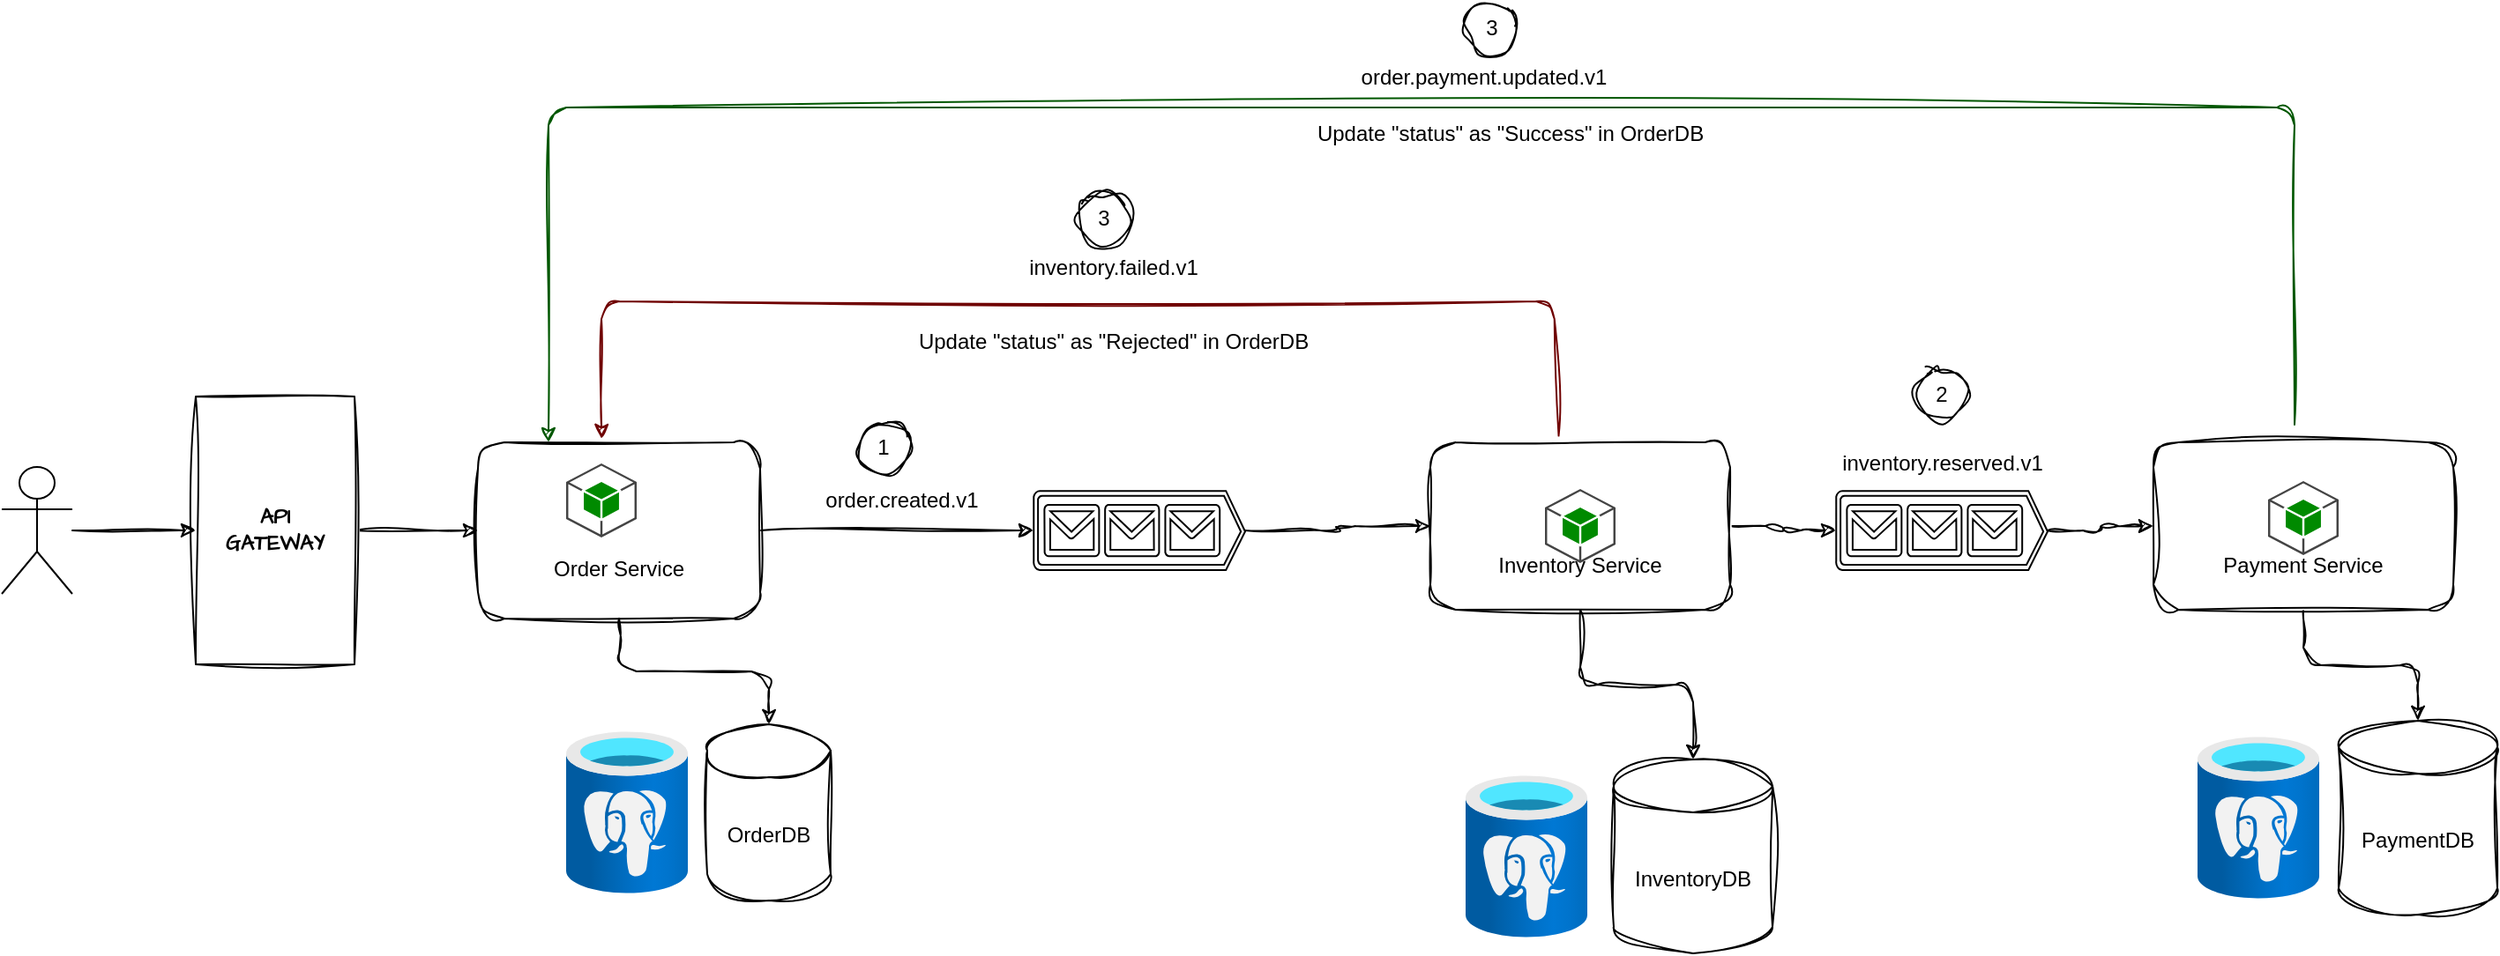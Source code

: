 <mxfile version="27.0.2">
  <diagram name="Page-1" id="B6scyaqq9aUN9wMyHdbF">
    <mxGraphModel dx="1335" dy="1396" grid="1" gridSize="10" guides="1" tooltips="1" connect="1" arrows="1" fold="1" page="1" pageScale="1" pageWidth="850" pageHeight="1100" math="0" shadow="0">
      <root>
        <mxCell id="0" />
        <mxCell id="1" parent="0" />
        <mxCell id="tE_9rgRd44uCfNkiKc3w-25" value="" style="edgeStyle=orthogonalEdgeStyle;rounded=1;orthogonalLoop=1;jettySize=auto;html=1;sketch=1;curveFitting=1;jiggle=2;" parent="1" source="tE_9rgRd44uCfNkiKc3w-8" target="tE_9rgRd44uCfNkiKc3w-24" edge="1">
          <mxGeometry relative="1" as="geometry" />
        </mxCell>
        <mxCell id="tE_9rgRd44uCfNkiKc3w-27" value="" style="edgeStyle=orthogonalEdgeStyle;rounded=1;orthogonalLoop=1;jettySize=auto;html=1;sketch=1;curveFitting=1;jiggle=2;entryX=0;entryY=0.5;entryDx=0;entryDy=0;entryPerimeter=0;" parent="1" source="tE_9rgRd44uCfNkiKc3w-8" target="-juNb6y3Be07XEBtlvTX-30" edge="1">
          <mxGeometry relative="1" as="geometry">
            <mxPoint x="400" y="250" as="targetPoint" />
          </mxGeometry>
        </mxCell>
        <mxCell id="tE_9rgRd44uCfNkiKc3w-8" value="&lt;div align=&quot;center&quot;&gt;&lt;span&gt;&lt;br&gt;&lt;/span&gt;&lt;/div&gt;&lt;div align=&quot;center&quot;&gt;&lt;span&gt;&lt;br&gt;&lt;/span&gt;&lt;/div&gt;&lt;div align=&quot;center&quot;&gt;&lt;span&gt;&lt;br&gt;&lt;/span&gt;&lt;/div&gt;&lt;div align=&quot;center&quot;&gt;&lt;span&gt;Order Service&lt;/span&gt;&lt;/div&gt;" style="rounded=1;whiteSpace=wrap;html=1;sketch=1;curveFitting=1;jiggle=2;align=center;" parent="1" vertex="1">
          <mxGeometry x="50" y="160" width="160" height="100" as="geometry" />
        </mxCell>
        <mxCell id="tE_9rgRd44uCfNkiKc3w-24" value="OrderDB" style="shape=cylinder3;whiteSpace=wrap;html=1;boundedLbl=1;backgroundOutline=1;size=15;sketch=1;curveFitting=1;jiggle=2;rounded=1;" parent="1" vertex="1">
          <mxGeometry x="180" y="320" width="70" height="100" as="geometry" />
        </mxCell>
        <mxCell id="tE_9rgRd44uCfNkiKc3w-30" value="" style="edgeStyle=orthogonalEdgeStyle;rounded=1;orthogonalLoop=1;jettySize=auto;html=1;sketch=1;curveFitting=1;jiggle=2;" parent="1" source="tE_9rgRd44uCfNkiKc3w-26" target="tE_9rgRd44uCfNkiKc3w-29" edge="1">
          <mxGeometry relative="1" as="geometry" />
        </mxCell>
        <mxCell id="tE_9rgRd44uCfNkiKc3w-32" value="" style="edgeStyle=orthogonalEdgeStyle;rounded=1;orthogonalLoop=1;jettySize=auto;html=1;sketch=1;curveFitting=1;jiggle=2;entryX=0;entryY=0.5;entryDx=0;entryDy=0;entryPerimeter=0;" parent="1" source="tE_9rgRd44uCfNkiKc3w-26" edge="1" target="-juNb6y3Be07XEBtlvTX-35">
          <mxGeometry relative="1" as="geometry">
            <mxPoint x="790" y="210" as="targetPoint" />
          </mxGeometry>
        </mxCell>
        <mxCell id="tE_9rgRd44uCfNkiKc3w-26" value="&lt;br&gt;&lt;div&gt;&lt;br&gt;&lt;/div&gt;&lt;div&gt;&lt;br&gt;&lt;/div&gt;&lt;div&gt;Inventory Service&lt;/div&gt;" style="whiteSpace=wrap;html=1;rounded=1;sketch=1;curveFitting=1;jiggle=2;" parent="1" vertex="1">
          <mxGeometry x="590" y="160" width="170" height="95" as="geometry" />
        </mxCell>
        <mxCell id="tE_9rgRd44uCfNkiKc3w-28" value="order.created.v1" style="text;html=1;align=center;verticalAlign=middle;resizable=0;points=[];autosize=1;strokeColor=none;fillColor=none;sketch=1;curveFitting=1;jiggle=2;rounded=1;" parent="1" vertex="1">
          <mxGeometry x="220" y="178" width="140" height="30" as="geometry" />
        </mxCell>
        <mxCell id="tE_9rgRd44uCfNkiKc3w-29" value="InventoryDB" style="shape=cylinder3;whiteSpace=wrap;html=1;boundedLbl=1;backgroundOutline=1;size=15;sketch=1;curveFitting=1;jiggle=2;rounded=1;" parent="1" vertex="1">
          <mxGeometry x="694" y="340" width="90" height="110" as="geometry" />
        </mxCell>
        <mxCell id="tE_9rgRd44uCfNkiKc3w-35" value="" style="edgeStyle=orthogonalEdgeStyle;rounded=1;orthogonalLoop=1;jettySize=auto;html=1;sketch=1;curveFitting=1;jiggle=2;" parent="1" source="tE_9rgRd44uCfNkiKc3w-33" target="tE_9rgRd44uCfNkiKc3w-34" edge="1">
          <mxGeometry relative="1" as="geometry" />
        </mxCell>
        <mxCell id="tE_9rgRd44uCfNkiKc3w-33" value="&lt;br&gt;&lt;div&gt;&lt;br&gt;&lt;/div&gt;&lt;div&gt;&lt;br&gt;&lt;/div&gt;&lt;div&gt;Payment Service&lt;/div&gt;" style="whiteSpace=wrap;html=1;rounded=1;sketch=1;curveFitting=1;jiggle=2;" parent="1" vertex="1">
          <mxGeometry x="1000" y="160" width="170" height="95" as="geometry" />
        </mxCell>
        <mxCell id="tE_9rgRd44uCfNkiKc3w-34" value="PaymentDB" style="shape=cylinder3;whiteSpace=wrap;html=1;boundedLbl=1;backgroundOutline=1;size=15;sketch=1;curveFitting=1;jiggle=2;rounded=1;" parent="1" vertex="1">
          <mxGeometry x="1105" y="318" width="90" height="110" as="geometry" />
        </mxCell>
        <mxCell id="tE_9rgRd44uCfNkiKc3w-36" value="inventory.reserved.v1" style="text;html=1;align=center;verticalAlign=middle;resizable=0;points=[];autosize=1;strokeColor=none;fillColor=none;sketch=1;curveFitting=1;jiggle=2;rounded=1;" parent="1" vertex="1">
          <mxGeometry x="795" y="156.5" width="170" height="30" as="geometry" />
        </mxCell>
        <mxCell id="-juNb6y3Be07XEBtlvTX-2" value="" style="endArrow=classic;html=1;rounded=1;entryX=0.438;entryY=-0.02;entryDx=0;entryDy=0;entryPerimeter=0;fillColor=#a20025;strokeColor=light-dark(#6F0000,#CC0000);sketch=1;curveFitting=1;jiggle=2;exitX=0.428;exitY=-0.039;exitDx=0;exitDy=0;exitPerimeter=0;" edge="1" parent="1" source="tE_9rgRd44uCfNkiKc3w-26" target="tE_9rgRd44uCfNkiKc3w-8">
          <mxGeometry width="50" height="50" relative="1" as="geometry">
            <mxPoint x="540" y="40" as="sourcePoint" />
            <mxPoint x="190" y="70" as="targetPoint" />
            <Array as="points">
              <mxPoint x="660" y="80" />
              <mxPoint x="120" y="80" />
            </Array>
          </mxGeometry>
        </mxCell>
        <mxCell id="-juNb6y3Be07XEBtlvTX-3" value="&lt;div&gt;inventory.failed.v1&lt;/div&gt;&lt;div&gt;&lt;br&gt;&lt;/div&gt;" style="text;html=1;align=center;verticalAlign=middle;resizable=0;points=[];autosize=1;strokeColor=none;fillColor=none;sketch=1;curveFitting=1;jiggle=2;rounded=1;" vertex="1" parent="1">
          <mxGeometry x="330" y="48" width="160" height="40" as="geometry" />
        </mxCell>
        <mxCell id="-juNb6y3Be07XEBtlvTX-4" value="Update &quot;status&quot; as &quot;Rejected&quot; in OrderDB" style="text;html=1;align=center;verticalAlign=middle;resizable=0;points=[];autosize=1;strokeColor=none;fillColor=none;sketch=1;curveFitting=1;jiggle=2;rounded=1;" vertex="1" parent="1">
          <mxGeometry x="255" y="88" width="310" height="30" as="geometry" />
        </mxCell>
        <mxCell id="-juNb6y3Be07XEBtlvTX-8" value="" style="endArrow=classic;html=1;rounded=1;entryX=0.25;entryY=0;entryDx=0;entryDy=0;fillColor=#008a00;strokeColor=#005700;sketch=1;curveFitting=1;jiggle=2;" edge="1" parent="1" target="tE_9rgRd44uCfNkiKc3w-8">
          <mxGeometry width="50" height="50" relative="1" as="geometry">
            <mxPoint x="1080" y="150" as="sourcePoint" />
            <mxPoint x="810" y="160" as="targetPoint" />
            <Array as="points">
              <mxPoint x="1080" y="-30" />
              <mxPoint x="90" y="-30" />
            </Array>
          </mxGeometry>
        </mxCell>
        <mxCell id="-juNb6y3Be07XEBtlvTX-9" value="&lt;div&gt;order.payment.updated.v1&lt;/div&gt;&lt;div&gt;&lt;br&gt;&lt;/div&gt;" style="text;html=1;align=center;verticalAlign=middle;resizable=0;points=[];autosize=1;strokeColor=none;fillColor=none;sketch=1;curveFitting=1;jiggle=2;rounded=1;" vertex="1" parent="1">
          <mxGeometry x="520" y="-60" width="200" height="40" as="geometry" />
        </mxCell>
        <mxCell id="-juNb6y3Be07XEBtlvTX-10" value="Update &quot;status&quot; as &quot;Success&quot; in OrderDB" style="text;html=1;align=center;verticalAlign=middle;resizable=0;points=[];autosize=1;strokeColor=none;fillColor=none;sketch=1;curveFitting=1;jiggle=2;rounded=1;" vertex="1" parent="1">
          <mxGeometry x="485" y="-30" width="300" height="30" as="geometry" />
        </mxCell>
        <mxCell id="-juNb6y3Be07XEBtlvTX-11" value="1" style="ellipse;whiteSpace=wrap;html=1;sketch=1;curveFitting=1;jiggle=2;rounded=1;" vertex="1" parent="1">
          <mxGeometry x="265" y="148" width="30" height="30" as="geometry" />
        </mxCell>
        <mxCell id="-juNb6y3Be07XEBtlvTX-12" value="2" style="ellipse;whiteSpace=wrap;html=1;sketch=1;curveFitting=1;jiggle=2;rounded=1;" vertex="1" parent="1">
          <mxGeometry x="865" y="118" width="30" height="30" as="geometry" />
        </mxCell>
        <mxCell id="-juNb6y3Be07XEBtlvTX-13" value="3" style="ellipse;whiteSpace=wrap;html=1;sketch=1;curveFitting=1;jiggle=2;rounded=1;" vertex="1" parent="1">
          <mxGeometry x="390" y="18" width="30" height="30" as="geometry" />
        </mxCell>
        <mxCell id="-juNb6y3Be07XEBtlvTX-14" value="3" style="ellipse;whiteSpace=wrap;html=1;sketch=1;curveFitting=1;jiggle=2;rounded=1;" vertex="1" parent="1">
          <mxGeometry x="610" y="-90" width="30" height="30" as="geometry" />
        </mxCell>
        <mxCell id="-juNb6y3Be07XEBtlvTX-19" value="" style="image;aspect=fixed;html=1;points=[];align=center;fontSize=12;image=img/lib/azure2/databases/Azure_Database_PostgreSQL_Server.svg;rounded=1;sketch=1;hachureGap=4;jiggle=2;curveFitting=1;fontFamily=Architects Daughter;fontSource=https%3A%2F%2Ffonts.googleapis.com%2Fcss%3Ffamily%3DArchitects%2BDaughter;" vertex="1" parent="1">
          <mxGeometry x="100" y="324" width="69" height="92" as="geometry" />
        </mxCell>
        <mxCell id="-juNb6y3Be07XEBtlvTX-21" value="" style="image;aspect=fixed;html=1;points=[];align=center;fontSize=12;image=img/lib/azure2/databases/Azure_Database_PostgreSQL_Server.svg;rounded=1;sketch=1;hachureGap=4;jiggle=2;curveFitting=1;fontFamily=Architects Daughter;fontSource=https%3A%2F%2Ffonts.googleapis.com%2Fcss%3Ffamily%3DArchitects%2BDaughter;" vertex="1" parent="1">
          <mxGeometry x="610" y="349" width="69" height="92" as="geometry" />
        </mxCell>
        <mxCell id="-juNb6y3Be07XEBtlvTX-22" value="" style="image;aspect=fixed;html=1;points=[];align=center;fontSize=12;image=img/lib/azure2/databases/Azure_Database_PostgreSQL_Server.svg;rounded=1;sketch=1;hachureGap=4;jiggle=2;curveFitting=1;fontFamily=Architects Daughter;fontSource=https%3A%2F%2Ffonts.googleapis.com%2Fcss%3Ffamily%3DArchitects%2BDaughter;" vertex="1" parent="1">
          <mxGeometry x="1025" y="327" width="69" height="92" as="geometry" />
        </mxCell>
        <mxCell id="-juNb6y3Be07XEBtlvTX-23" value="" style="outlineConnect=0;dashed=0;verticalLabelPosition=bottom;verticalAlign=top;align=center;html=1;shape=mxgraph.aws3.android;rounded=1;hachureGap=4;fontFamily=Architects Daughter;fontSource=https%3A%2F%2Ffonts.googleapis.com%2Fcss%3Ffamily%3DArchitects%2BDaughter;fillColor=#008a00;fontColor=#ffffff;strokeColor=#005700;" vertex="1" parent="1">
          <mxGeometry x="100" y="172" width="40" height="42" as="geometry" />
        </mxCell>
        <mxCell id="-juNb6y3Be07XEBtlvTX-24" value="" style="outlineConnect=0;dashed=0;verticalLabelPosition=bottom;verticalAlign=top;align=center;html=1;shape=mxgraph.aws3.android;rounded=1;hachureGap=4;fontFamily=Architects Daughter;fontSource=https%3A%2F%2Ffonts.googleapis.com%2Fcss%3Ffamily%3DArchitects%2BDaughter;fillColor=#008a00;fontColor=#ffffff;strokeColor=#005700;" vertex="1" parent="1">
          <mxGeometry x="655" y="186.5" width="40" height="42" as="geometry" />
        </mxCell>
        <mxCell id="-juNb6y3Be07XEBtlvTX-26" value="" style="outlineConnect=0;dashed=0;verticalLabelPosition=bottom;verticalAlign=top;align=center;html=1;shape=mxgraph.aws3.android;rounded=1;hachureGap=4;fontFamily=Architects Daughter;fontSource=https%3A%2F%2Ffonts.googleapis.com%2Fcss%3Ffamily%3DArchitects%2BDaughter;fillColor=#008a00;fontColor=#ffffff;strokeColor=#005700;" vertex="1" parent="1">
          <mxGeometry x="1065" y="182" width="40" height="42" as="geometry" />
        </mxCell>
        <mxCell id="-juNb6y3Be07XEBtlvTX-34" value="" style="edgeStyle=orthogonalEdgeStyle;rounded=1;sketch=1;hachureGap=4;jiggle=2;curveFitting=1;orthogonalLoop=1;jettySize=auto;html=1;fontFamily=Architects Daughter;fontSource=https%3A%2F%2Ffonts.googleapis.com%2Fcss%3Ffamily%3DArchitects%2BDaughter;entryX=0;entryY=0.5;entryDx=0;entryDy=0;" edge="1" parent="1" source="-juNb6y3Be07XEBtlvTX-30" target="tE_9rgRd44uCfNkiKc3w-26">
          <mxGeometry relative="1" as="geometry" />
        </mxCell>
        <mxCell id="-juNb6y3Be07XEBtlvTX-30" value="" style="verticalLabelPosition=bottom;html=1;verticalAlign=top;align=center;shape=mxgraph.azure.queue_generic;pointerEvents=1;rounded=1;hachureGap=4;fontFamily=Architects Daughter;fontSource=https%3A%2F%2Ffonts.googleapis.com%2Fcss%3Ffamily%3DArchitects%2BDaughter;" vertex="1" parent="1">
          <mxGeometry x="365" y="187.5" width="120" height="45" as="geometry" />
        </mxCell>
        <mxCell id="-juNb6y3Be07XEBtlvTX-36" value="" style="edgeStyle=orthogonalEdgeStyle;rounded=1;sketch=1;hachureGap=4;jiggle=2;curveFitting=1;orthogonalLoop=1;jettySize=auto;html=1;fontFamily=Architects Daughter;fontSource=https%3A%2F%2Ffonts.googleapis.com%2Fcss%3Ffamily%3DArchitects%2BDaughter;" edge="1" parent="1" source="-juNb6y3Be07XEBtlvTX-35" target="tE_9rgRd44uCfNkiKc3w-33">
          <mxGeometry relative="1" as="geometry" />
        </mxCell>
        <mxCell id="-juNb6y3Be07XEBtlvTX-35" value="" style="verticalLabelPosition=bottom;html=1;verticalAlign=top;align=center;shape=mxgraph.azure.queue_generic;pointerEvents=1;rounded=1;hachureGap=4;fontFamily=Architects Daughter;fontSource=https%3A%2F%2Ffonts.googleapis.com%2Fcss%3Ffamily%3DArchitects%2BDaughter;" vertex="1" parent="1">
          <mxGeometry x="820" y="187.5" width="120" height="45" as="geometry" />
        </mxCell>
        <mxCell id="NO85FHtchhlePb0pRhYc-5" value="" style="edgeStyle=orthogonalEdgeStyle;rounded=1;sketch=1;hachureGap=4;jiggle=2;curveFitting=1;orthogonalLoop=1;jettySize=auto;html=1;fontFamily=Architects Daughter;fontSource=https%3A%2F%2Ffonts.googleapis.com%2Fcss%3Ffamily%3DArchitects%2BDaughter;" edge="1" parent="1" source="NO85FHtchhlePb0pRhYc-2" target="NO85FHtchhlePb0pRhYc-4">
          <mxGeometry relative="1" as="geometry" />
        </mxCell>
        <mxCell id="NO85FHtchhlePb0pRhYc-2" value="" style="shape=umlActor;verticalLabelPosition=bottom;labelBackgroundColor=#ffffff;verticalAlign=top;html=1;outlineConnect=0;" vertex="1" parent="1">
          <mxGeometry x="-220" y="174" width="40" height="72" as="geometry" />
        </mxCell>
        <mxCell id="NO85FHtchhlePb0pRhYc-7" value="" style="edgeStyle=orthogonalEdgeStyle;rounded=1;sketch=1;hachureGap=4;jiggle=2;curveFitting=1;orthogonalLoop=1;jettySize=auto;html=1;fontFamily=Architects Daughter;fontSource=https%3A%2F%2Ffonts.googleapis.com%2Fcss%3Ffamily%3DArchitects%2BDaughter;entryX=0;entryY=0.5;entryDx=0;entryDy=0;" edge="1" parent="1" source="NO85FHtchhlePb0pRhYc-4" target="tE_9rgRd44uCfNkiKc3w-8">
          <mxGeometry relative="1" as="geometry" />
        </mxCell>
        <mxCell id="NO85FHtchhlePb0pRhYc-4" value="&lt;div align=&quot;center&quot;&gt;&lt;b style=&quot;color: light-dark(rgb(0, 0, 0), rgb(255, 51, 255));&quot;&gt;API&lt;br&gt;&lt;/b&gt;&lt;/div&gt;&lt;div align=&quot;center&quot;&gt;&lt;b style=&quot;color: light-dark(rgb(0, 0, 0), rgb(255, 51, 255));&quot;&gt;GATEWAY&lt;/b&gt;&lt;/div&gt;" style="rounded=0;whiteSpace=wrap;html=1;sketch=1;hachureGap=4;jiggle=2;curveFitting=1;fontFamily=Architects Daughter;fontSource=https%3A%2F%2Ffonts.googleapis.com%2Fcss%3Ffamily%3DArchitects%2BDaughter;align=center;" vertex="1" parent="1">
          <mxGeometry x="-110" y="134" width="90" height="152" as="geometry" />
        </mxCell>
      </root>
    </mxGraphModel>
  </diagram>
</mxfile>
